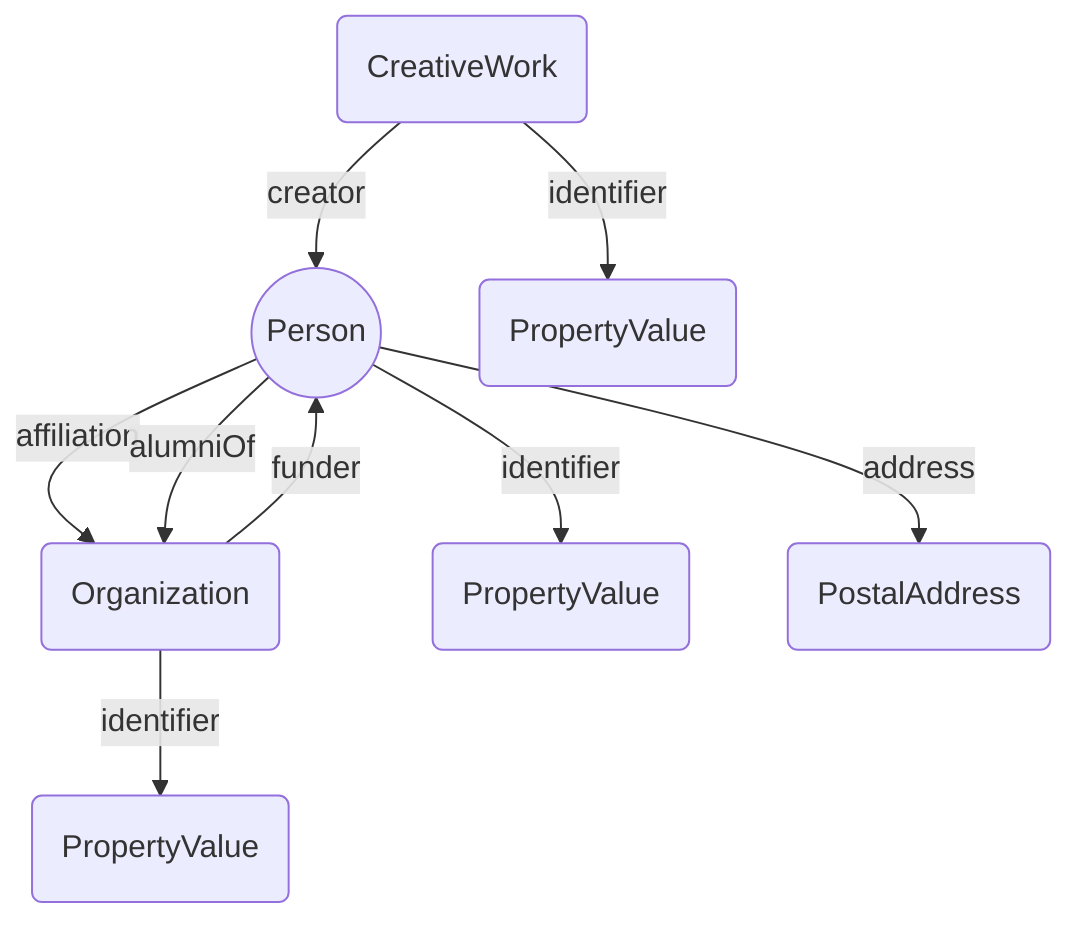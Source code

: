 graph 
P((Person)) -- affiliation --> O(Organization)
P((Person)) -- identifier --> PI(PropertyValue)

P((Person)) -- alumniOf --> O(Organization)
O(Organization) -- identifier --> OI(PropertyValue)

P((Person)) -- address --> PO(PostalAddress)

W(CreativeWork) -- creator --> P((Person))
W(CreativeWork) -- identifier --> WI(PropertyValue)

O(Organization) -- funder --> P((Person))